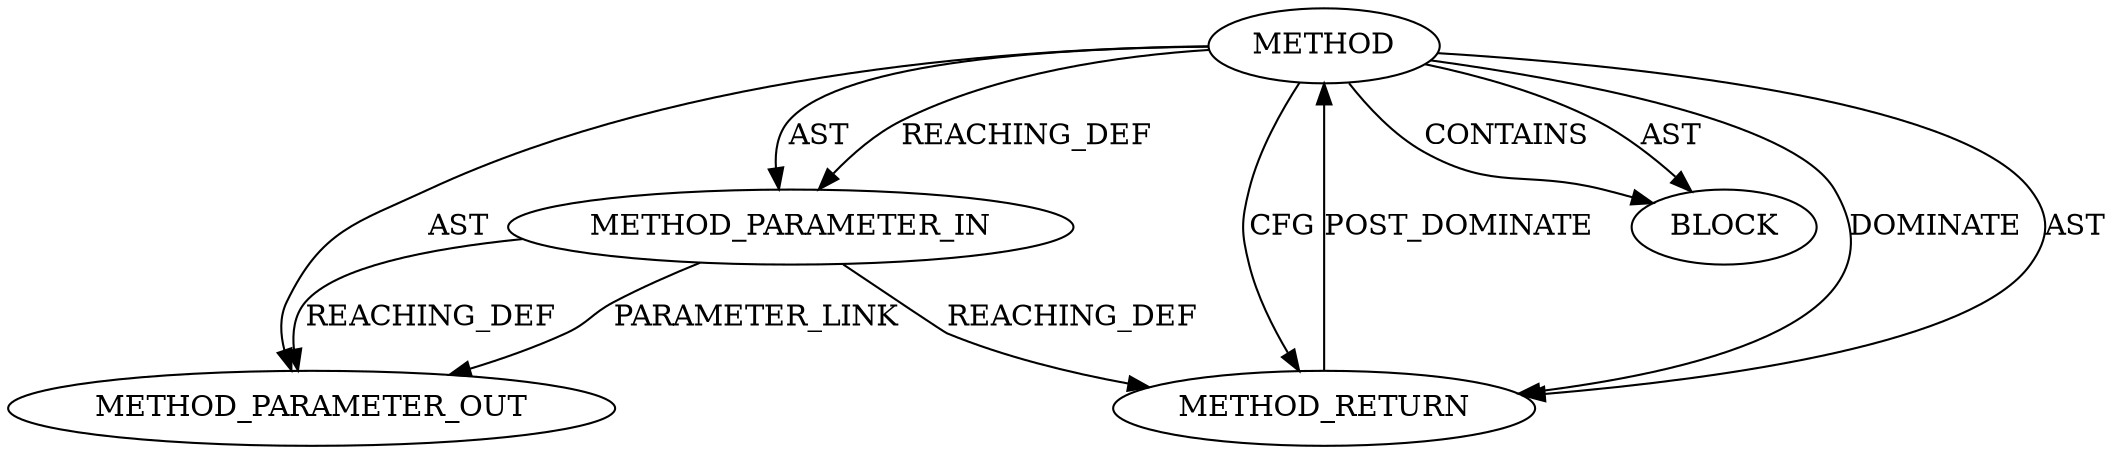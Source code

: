 digraph {
  12126 [label=METHOD AST_PARENT_TYPE="NAMESPACE_BLOCK" AST_PARENT_FULL_NAME="<global>" ORDER=0 CODE="<empty>" FULL_NAME="<operator>.logicalNot" IS_EXTERNAL=true FILENAME="<empty>" SIGNATURE="" NAME="<operator>.logicalNot"]
  12127 [label=METHOD_PARAMETER_IN ORDER=1 CODE="p1" IS_VARIADIC=false TYPE_FULL_NAME="ANY" EVALUATION_STRATEGY="BY_VALUE" INDEX=1 NAME="p1"]
  12129 [label=METHOD_RETURN ORDER=2 CODE="RET" TYPE_FULL_NAME="ANY" EVALUATION_STRATEGY="BY_VALUE"]
  12128 [label=BLOCK ORDER=1 ARGUMENT_INDEX=1 CODE="<empty>" TYPE_FULL_NAME="ANY"]
  13350 [label=METHOD_PARAMETER_OUT ORDER=1 CODE="p1" IS_VARIADIC=false TYPE_FULL_NAME="ANY" EVALUATION_STRATEGY="BY_VALUE" INDEX=1 NAME="p1"]
  12127 -> 13350 [label=PARAMETER_LINK ]
  12126 -> 12127 [label=REACHING_DEF VARIABLE=""]
  12126 -> 12129 [label=DOMINATE ]
  12126 -> 12128 [label=AST ]
  12126 -> 12127 [label=AST ]
  12126 -> 12129 [label=AST ]
  12129 -> 12126 [label=POST_DOMINATE ]
  12127 -> 12129 [label=REACHING_DEF VARIABLE="p1"]
  12126 -> 12128 [label=CONTAINS ]
  12126 -> 12129 [label=CFG ]
  12126 -> 13350 [label=AST ]
  12127 -> 13350 [label=REACHING_DEF VARIABLE="p1"]
}
